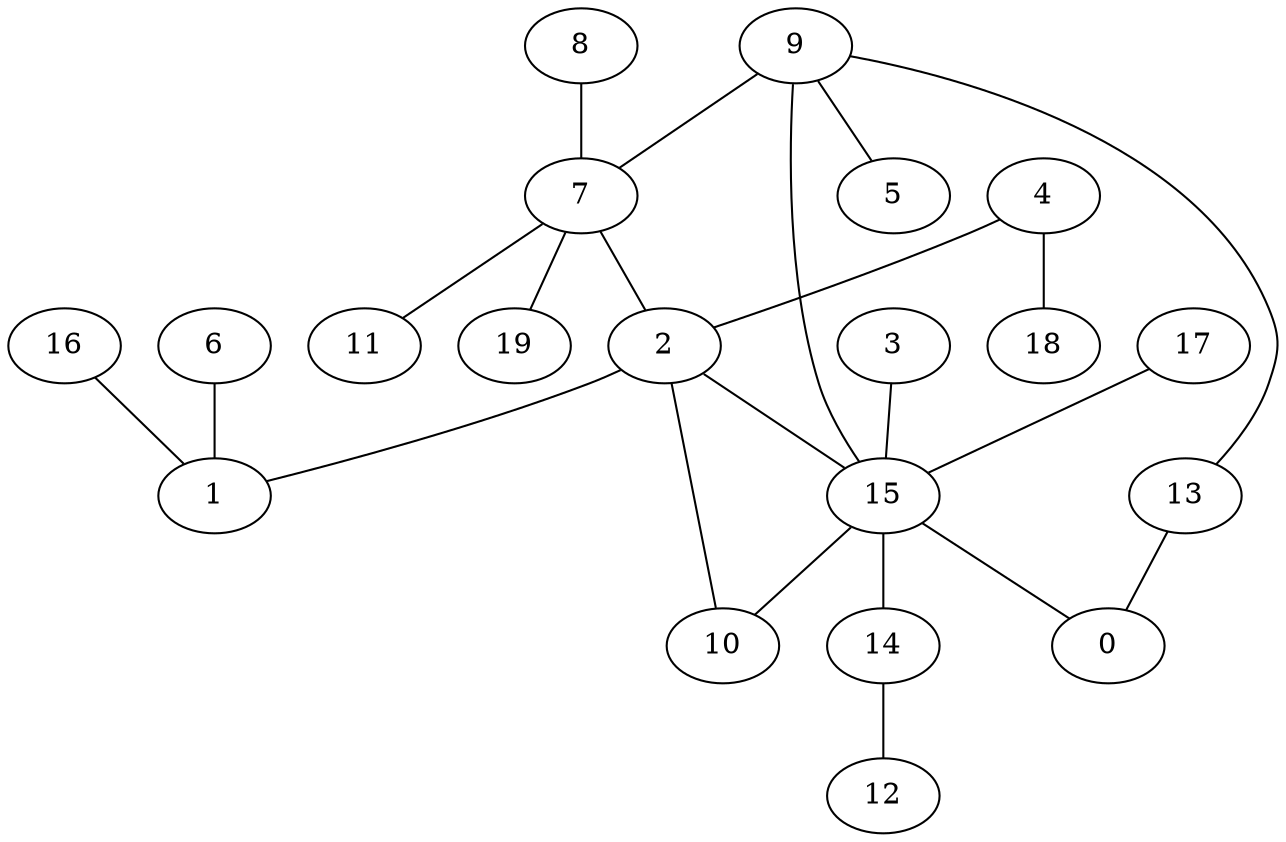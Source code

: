 digraph GG_graph {

subgraph G_graph {
edge [color = black]
"2" -> "1" [dir = none]
"2" -> "15" [dir = none]
"13" -> "0" [dir = none]
"15" -> "10" [dir = none]
"15" -> "14" [dir = none]
"3" -> "15" [dir = none]
"16" -> "1" [dir = none]
"8" -> "7" [dir = none]
"14" -> "12" [dir = none]
"6" -> "1" [dir = none]
"9" -> "5" [dir = none]
"9" -> "13" [dir = none]
"9" -> "15" [dir = none]
"7" -> "11" [dir = none]
"7" -> "19" [dir = none]
"7" -> "2" [dir = none]
"17" -> "15" [dir = none]
"4" -> "18" [dir = none]
"4" -> "2" [dir = none]
"9" -> "7" [dir = none]
"2" -> "10" [dir = none]
"15" -> "0" [dir = none]
}

}
